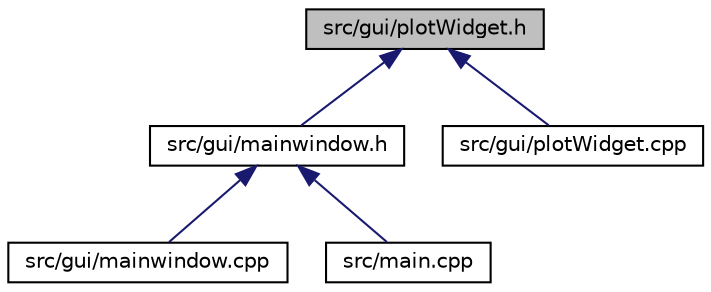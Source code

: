 digraph "src/gui/plotWidget.h"
{
 // LATEX_PDF_SIZE
  edge [fontname="Helvetica",fontsize="10",labelfontname="Helvetica",labelfontsize="10"];
  node [fontname="Helvetica",fontsize="10",shape=record];
  Node1 [label="src/gui/plotWidget.h",height=0.2,width=0.4,color="black", fillcolor="grey75", style="filled", fontcolor="black",tooltip="Plotting functionality based on QCustomPlot."];
  Node1 -> Node2 [dir="back",color="midnightblue",fontsize="10",style="solid",fontname="Helvetica"];
  Node2 [label="src/gui/mainwindow.h",height=0.2,width=0.4,color="black", fillcolor="white", style="filled",URL="$mainwindow_8h.html",tooltip="Mainwindow for the project linescaleGUI."];
  Node2 -> Node3 [dir="back",color="midnightblue",fontsize="10",style="solid",fontname="Helvetica"];
  Node3 [label="src/gui/mainwindow.cpp",height=0.2,width=0.4,color="black", fillcolor="white", style="filled",URL="$mainwindow_8cpp.html",tooltip=" "];
  Node2 -> Node4 [dir="back",color="midnightblue",fontsize="10",style="solid",fontname="Helvetica"];
  Node4 [label="src/main.cpp",height=0.2,width=0.4,color="black", fillcolor="white", style="filled",URL="$main_8cpp.html",tooltip="Main file of project linescaleGUI."];
  Node1 -> Node5 [dir="back",color="midnightblue",fontsize="10",style="solid",fontname="Helvetica"];
  Node5 [label="src/gui/plotWidget.cpp",height=0.2,width=0.4,color="black", fillcolor="white", style="filled",URL="$plot_widget_8cpp.html",tooltip=" "];
}
